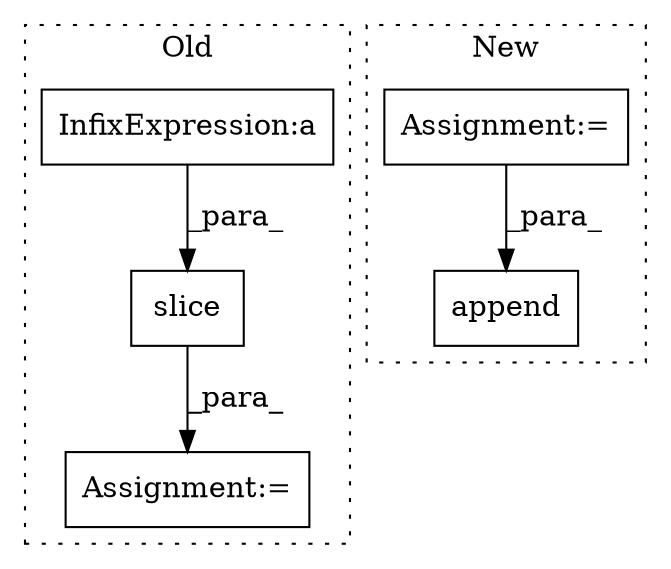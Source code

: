 digraph G {
subgraph cluster0 {
1 [label="slice" a="32" s="13211,13258" l="6,1" shape="box"];
3 [label="Assignment:=" a="7" s="13717" l="1" shape="box"];
5 [label="InfixExpression:a" a="27" s="13232" l="3" shape="box"];
label = "Old";
style="dotted";
}
subgraph cluster1 {
2 [label="append" a="32" s="13991,14021" l="7,1" shape="box"];
4 [label="Assignment:=" a="7" s="13198" l="1" shape="box"];
label = "New";
style="dotted";
}
1 -> 3 [label="_para_"];
4 -> 2 [label="_para_"];
5 -> 1 [label="_para_"];
}